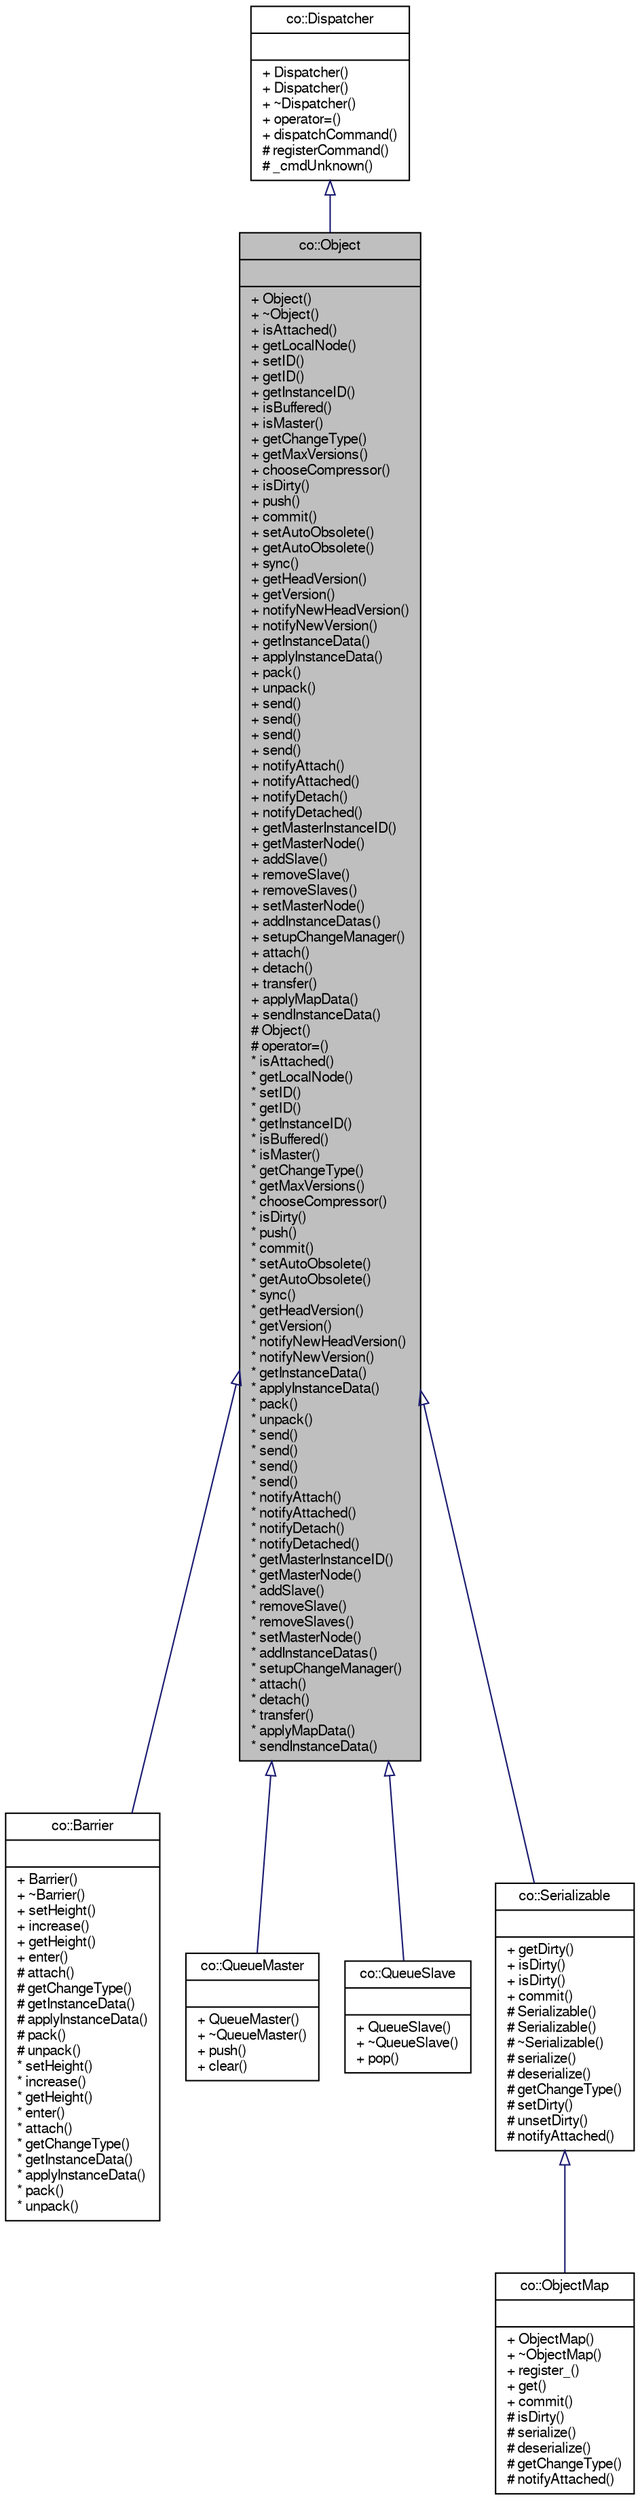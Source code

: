 digraph G
{
  edge [fontname="FreeSans",fontsize="10",labelfontname="FreeSans",labelfontsize="10"];
  node [fontname="FreeSans",fontsize="10",shape=record];
  Node1 [label="{co::Object\n||+ Object()\l+ ~Object()\l+ isAttached()\l+ getLocalNode()\l+ setID()\l+ getID()\l+ getInstanceID()\l+ isBuffered()\l+ isMaster()\l+ getChangeType()\l+ getMaxVersions()\l+ chooseCompressor()\l+ isDirty()\l+ push()\l+ commit()\l+ setAutoObsolete()\l+ getAutoObsolete()\l+ sync()\l+ getHeadVersion()\l+ getVersion()\l+ notifyNewHeadVersion()\l+ notifyNewVersion()\l+ getInstanceData()\l+ applyInstanceData()\l+ pack()\l+ unpack()\l+ send()\l+ send()\l+ send()\l+ send()\l+ notifyAttach()\l+ notifyAttached()\l+ notifyDetach()\l+ notifyDetached()\l+ getMasterInstanceID()\l+ getMasterNode()\l+ addSlave()\l+ removeSlave()\l+ removeSlaves()\l+ setMasterNode()\l+ addInstanceDatas()\l+ setupChangeManager()\l+ attach()\l+ detach()\l+ transfer()\l+ applyMapData()\l+ sendInstanceData()\l# Object()\l# operator=()\l* isAttached()\l* getLocalNode()\l* setID()\l* getID()\l* getInstanceID()\l* isBuffered()\l* isMaster()\l* getChangeType()\l* getMaxVersions()\l* chooseCompressor()\l* isDirty()\l* push()\l* commit()\l* setAutoObsolete()\l* getAutoObsolete()\l* sync()\l* getHeadVersion()\l* getVersion()\l* notifyNewHeadVersion()\l* notifyNewVersion()\l* getInstanceData()\l* applyInstanceData()\l* pack()\l* unpack()\l* send()\l* send()\l* send()\l* send()\l* notifyAttach()\l* notifyAttached()\l* notifyDetach()\l* notifyDetached()\l* getMasterInstanceID()\l* getMasterNode()\l* addSlave()\l* removeSlave()\l* removeSlaves()\l* setMasterNode()\l* addInstanceDatas()\l* setupChangeManager()\l* attach()\l* detach()\l* transfer()\l* applyMapData()\l* sendInstanceData()\l}",height=0.2,width=0.4,color="black", fillcolor="grey75", style="filled" fontcolor="black"];
  Node2 -> Node1 [dir="back",color="midnightblue",fontsize="10",style="solid",arrowtail="onormal",fontname="FreeSans"];
  Node2 [label="{co::Dispatcher\n||+ Dispatcher()\l+ Dispatcher()\l+ ~Dispatcher()\l+ operator=()\l+ dispatchCommand()\l# registerCommand()\l# _cmdUnknown()\l}",height=0.2,width=0.4,color="black", fillcolor="white", style="filled",URL="$classco_1_1Dispatcher.html",tooltip="A helper class providing command packet dispatch functionality to networked objects."];
  Node1 -> Node3 [dir="back",color="midnightblue",fontsize="10",style="solid",arrowtail="onormal",fontname="FreeSans"];
  Node3 [label="{co::Barrier\n||+ Barrier()\l+ ~Barrier()\l+ setHeight()\l+ increase()\l+ getHeight()\l+ enter()\l# attach()\l# getChangeType()\l# getInstanceData()\l# applyInstanceData()\l# pack()\l# unpack()\l* setHeight()\l* increase()\l* getHeight()\l* enter()\l* attach()\l* getChangeType()\l* getInstanceData()\l* applyInstanceData()\l* pack()\l* unpack()\l}",height=0.2,width=0.4,color="black", fillcolor="white", style="filled",URL="$classco_1_1Barrier.html",tooltip="A networked, versioned barrier."];
  Node1 -> Node4 [dir="back",color="midnightblue",fontsize="10",style="solid",arrowtail="onormal",fontname="FreeSans"];
  Node4 [label="{co::QueueMaster\n||+ QueueMaster()\l+ ~QueueMaster()\l+ push()\l+ clear()\l}",height=0.2,width=0.4,color="black", fillcolor="white", style="filled",URL="$classco_1_1QueueMaster.html",tooltip="The producer end of a distributed queue."];
  Node1 -> Node5 [dir="back",color="midnightblue",fontsize="10",style="solid",arrowtail="onormal",fontname="FreeSans"];
  Node5 [label="{co::QueueSlave\n||+ QueueSlave()\l+ ~QueueSlave()\l+ pop()\l}",height=0.2,width=0.4,color="black", fillcolor="white", style="filled",URL="$classco_1_1QueueSlave.html",tooltip="The consumer end of a distributed queue."];
  Node1 -> Node6 [dir="back",color="midnightblue",fontsize="10",style="solid",arrowtail="onormal",fontname="FreeSans"];
  Node6 [label="{co::Serializable\n||+ getDirty()\l+ isDirty()\l+ isDirty()\l+ commit()\l# Serializable()\l# Serializable()\l# ~Serializable()\l# serialize()\l# deserialize()\l# getChangeType()\l# setDirty()\l# unsetDirty()\l# notifyAttached()\l}",height=0.2,width=0.4,color="black", fillcolor="white", style="filled",URL="$classco_1_1Serializable.html",tooltip="Base class for distributed, inheritable objects."];
  Node6 -> Node7 [dir="back",color="midnightblue",fontsize="10",style="solid",arrowtail="onormal",fontname="FreeSans"];
  Node7 [label="{co::ObjectMap\n||+ ObjectMap()\l+ ~ObjectMap()\l+ register_()\l+ get()\l+ commit()\l# isDirty()\l# serialize()\l# deserialize()\l# getChangeType()\l# notifyAttached()\l}",height=0.2,width=0.4,color="black", fillcolor="white", style="filled",URL="$classco_1_1ObjectMap.html",tooltip="Central distributed object registry."];
}
